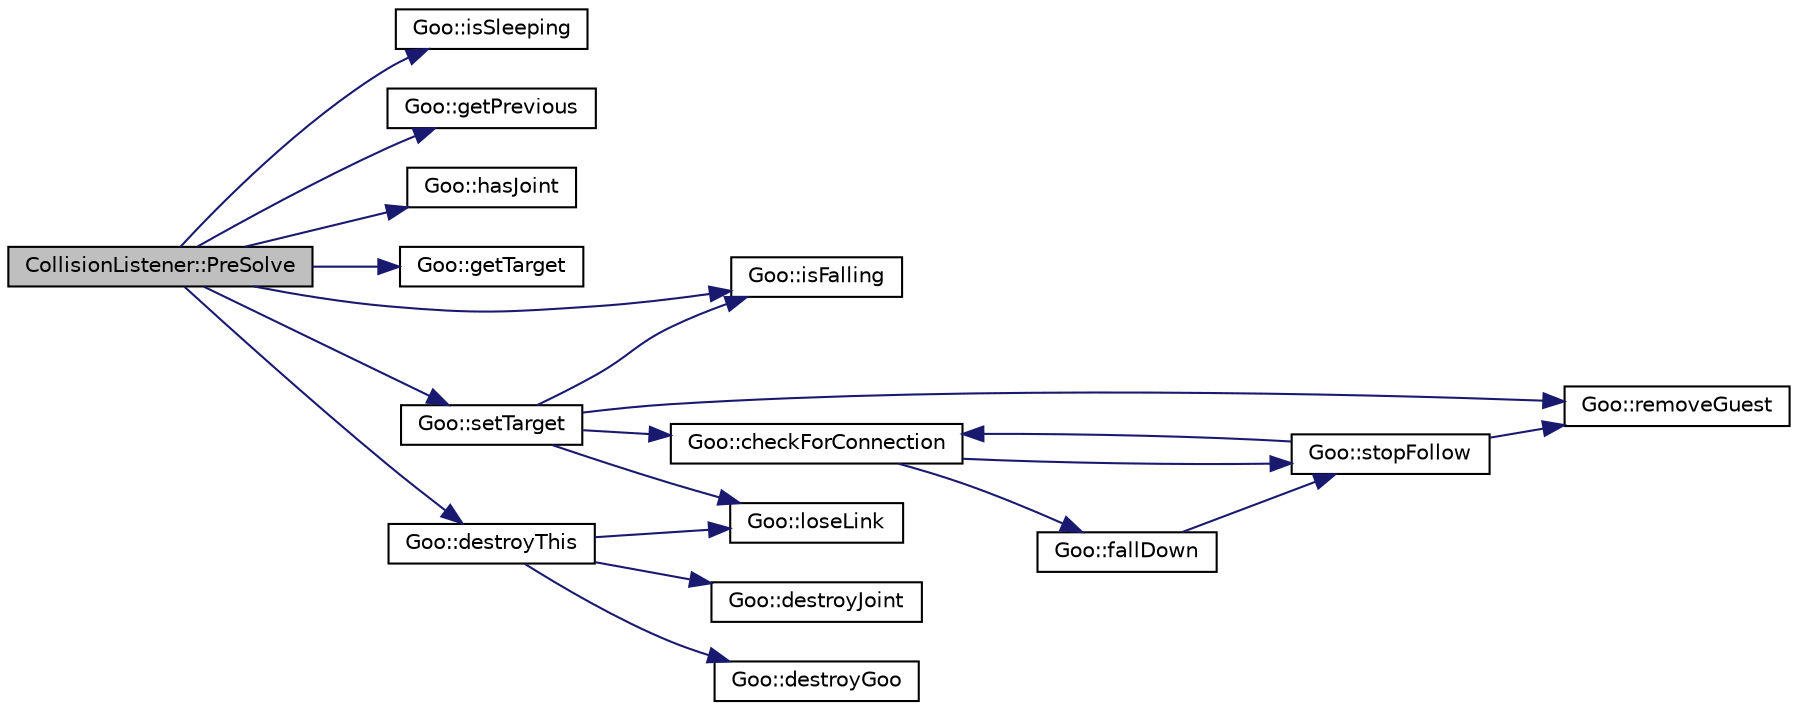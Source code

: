 digraph G
{
  edge [fontname="Helvetica",fontsize="10",labelfontname="Helvetica",labelfontsize="10"];
  node [fontname="Helvetica",fontsize="10",shape=record];
  rankdir="LR";
  Node1 [label="CollisionListener::PreSolve",height=0.2,width=0.4,color="black", fillcolor="grey75", style="filled" fontcolor="black"];
  Node1 -> Node2 [color="midnightblue",fontsize="10",style="solid",fontname="Helvetica"];
  Node2 [label="Goo::isSleeping",height=0.2,width=0.4,color="black", fillcolor="white", style="filled",URL="$d5/d5d/classGoo.html#afda1bd74820a4c66e4b5ac11c8535fc4"];
  Node1 -> Node3 [color="midnightblue",fontsize="10",style="solid",fontname="Helvetica"];
  Node3 [label="Goo::getPrevious",height=0.2,width=0.4,color="black", fillcolor="white", style="filled",URL="$d5/d5d/classGoo.html#af935bcc29fd4704a283ec39e7c4c0b89"];
  Node1 -> Node4 [color="midnightblue",fontsize="10",style="solid",fontname="Helvetica"];
  Node4 [label="Goo::hasJoint",height=0.2,width=0.4,color="black", fillcolor="white", style="filled",URL="$d5/d5d/classGoo.html#ae809f97fb4c0c7f58a63cbed66f0ba5c"];
  Node1 -> Node5 [color="midnightblue",fontsize="10",style="solid",fontname="Helvetica"];
  Node5 [label="Goo::getTarget",height=0.2,width=0.4,color="black", fillcolor="white", style="filled",URL="$d5/d5d/classGoo.html#a31e259725fb8fc564a8eee3de828c6c3"];
  Node1 -> Node6 [color="midnightblue",fontsize="10",style="solid",fontname="Helvetica"];
  Node6 [label="Goo::setTarget",height=0.2,width=0.4,color="black", fillcolor="white", style="filled",URL="$d5/d5d/classGoo.html#add721a1deb890d600e912c3060322d5a"];
  Node6 -> Node7 [color="midnightblue",fontsize="10",style="solid",fontname="Helvetica"];
  Node7 [label="Goo::isFalling",height=0.2,width=0.4,color="black", fillcolor="white", style="filled",URL="$d5/d5d/classGoo.html#a53158659a709175d3ed4f93a62eced46"];
  Node6 -> Node8 [color="midnightblue",fontsize="10",style="solid",fontname="Helvetica"];
  Node8 [label="Goo::removeGuest",height=0.2,width=0.4,color="black", fillcolor="white", style="filled",URL="$d5/d5d/classGoo.html#a048114698e7a5f9912bfc09f19470264"];
  Node6 -> Node9 [color="midnightblue",fontsize="10",style="solid",fontname="Helvetica"];
  Node9 [label="Goo::loseLink",height=0.2,width=0.4,color="black", fillcolor="white", style="filled",URL="$d5/d5d/classGoo.html#a8dbb600f747f7e1bd4bc47629cbc9ec9"];
  Node6 -> Node10 [color="midnightblue",fontsize="10",style="solid",fontname="Helvetica"];
  Node10 [label="Goo::checkForConnection",height=0.2,width=0.4,color="black", fillcolor="white", style="filled",URL="$d5/d5d/classGoo.html#abfc4ee3aa7503c26f1bd4e2024f666e4"];
  Node10 -> Node11 [color="midnightblue",fontsize="10",style="solid",fontname="Helvetica"];
  Node11 [label="Goo::stopFollow",height=0.2,width=0.4,color="black", fillcolor="white", style="filled",URL="$d5/d5d/classGoo.html#a83a93e67d95635456f9bf4bcfb1ccf32"];
  Node11 -> Node10 [color="midnightblue",fontsize="10",style="solid",fontname="Helvetica"];
  Node11 -> Node8 [color="midnightblue",fontsize="10",style="solid",fontname="Helvetica"];
  Node10 -> Node12 [color="midnightblue",fontsize="10",style="solid",fontname="Helvetica"];
  Node12 [label="Goo::fallDown",height=0.2,width=0.4,color="black", fillcolor="white", style="filled",URL="$d5/d5d/classGoo.html#aefb4ce872af2583c479f2b41d9b494ab"];
  Node12 -> Node11 [color="midnightblue",fontsize="10",style="solid",fontname="Helvetica"];
  Node1 -> Node7 [color="midnightblue",fontsize="10",style="solid",fontname="Helvetica"];
  Node1 -> Node13 [color="midnightblue",fontsize="10",style="solid",fontname="Helvetica"];
  Node13 [label="Goo::destroyThis",height=0.2,width=0.4,color="black", fillcolor="white", style="filled",URL="$d5/d5d/classGoo.html#a2879417db231461a5067113a311e840c"];
  Node13 -> Node9 [color="midnightblue",fontsize="10",style="solid",fontname="Helvetica"];
  Node13 -> Node14 [color="midnightblue",fontsize="10",style="solid",fontname="Helvetica"];
  Node14 [label="Goo::destroyJoint",height=0.2,width=0.4,color="black", fillcolor="white", style="filled",URL="$d5/d5d/classGoo.html#a8cf2277a2304fa038a56edddee704966"];
  Node13 -> Node15 [color="midnightblue",fontsize="10",style="solid",fontname="Helvetica"];
  Node15 [label="Goo::destroyGoo",height=0.2,width=0.4,color="black", fillcolor="white", style="filled",URL="$d5/d5d/classGoo.html#a3c1f204e1566566727846c20ea23e726"];
}

